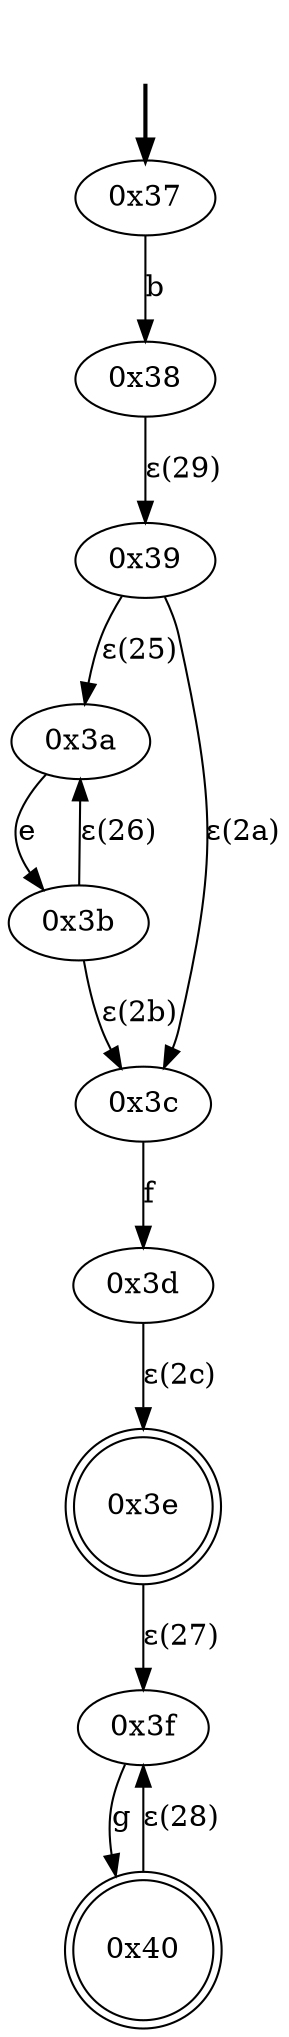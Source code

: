 digraph {
	fake [style=invisible]
	"0x37" [root=true]
	"0x38"
	"0x39"
	"0x3a"
	"0x3b"
	"0x3c"
	"0x3d"
	"0x3e" [shape=doublecircle]
	"0x3f"
	"0x40" [shape=doublecircle]
	fake -> "0x37" [style=bold]
	"0x37" -> "0x38" [label=b]
	"0x39" -> "0x3a" [label="ε(25)"]
	"0x3a" -> "0x3b" [label=e]
	"0x3b" -> "0x3a" [label="ε(26)"]
	"0x38" -> "0x39" [label="ε(29)"]
	"0x3c" -> "0x3d" [label=f]
	"0x39" -> "0x3c" [label="ε(2a)"]
	"0x3b" -> "0x3c" [label="ε(2b)"]
	"0x3e" -> "0x3f" [label="ε(27)"]
	"0x3f" -> "0x40" [label=g]
	"0x40" -> "0x3f" [label="ε(28)"]
	"0x3d" -> "0x3e" [label="ε(2c)"]
}
